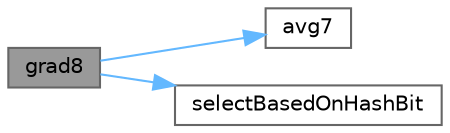 digraph "grad8"
{
 // LATEX_PDF_SIZE
  bgcolor="transparent";
  edge [fontname=Helvetica,fontsize=10,labelfontname=Helvetica,labelfontsize=10];
  node [fontname=Helvetica,fontsize=10,shape=box,height=0.2,width=0.4];
  rankdir="LR";
  Node1 [id="Node000001",label="grad8",height=0.2,width=0.4,color="gray40", fillcolor="grey60", style="filled", fontcolor="black",tooltip=" "];
  Node1 -> Node2 [id="edge1_Node000001_Node000002",color="steelblue1",style="solid",tooltip=" "];
  Node2 [id="Node000002",label="avg7",height=0.2,width=0.4,color="grey40", fillcolor="white", style="filled",URL="$d5/d98/group___math.html#gad7af6a5b49aef34ab79e850ddb7d7911",tooltip="Calculate an integer average of two signed 7-bit integers (int8_t)."];
  Node1 -> Node3 [id="edge2_Node000001_Node000003",color="steelblue1",style="solid",tooltip=" "];
  Node3 [id="Node000003",label="selectBasedOnHashBit",height=0.2,width=0.4,color="grey40", fillcolor="white", style="filled",URL="$d6/de8/noise_8cpp.html#a7e9b66e76fd89c94ccb6f26fd713bdca",tooltip=" "];
}
